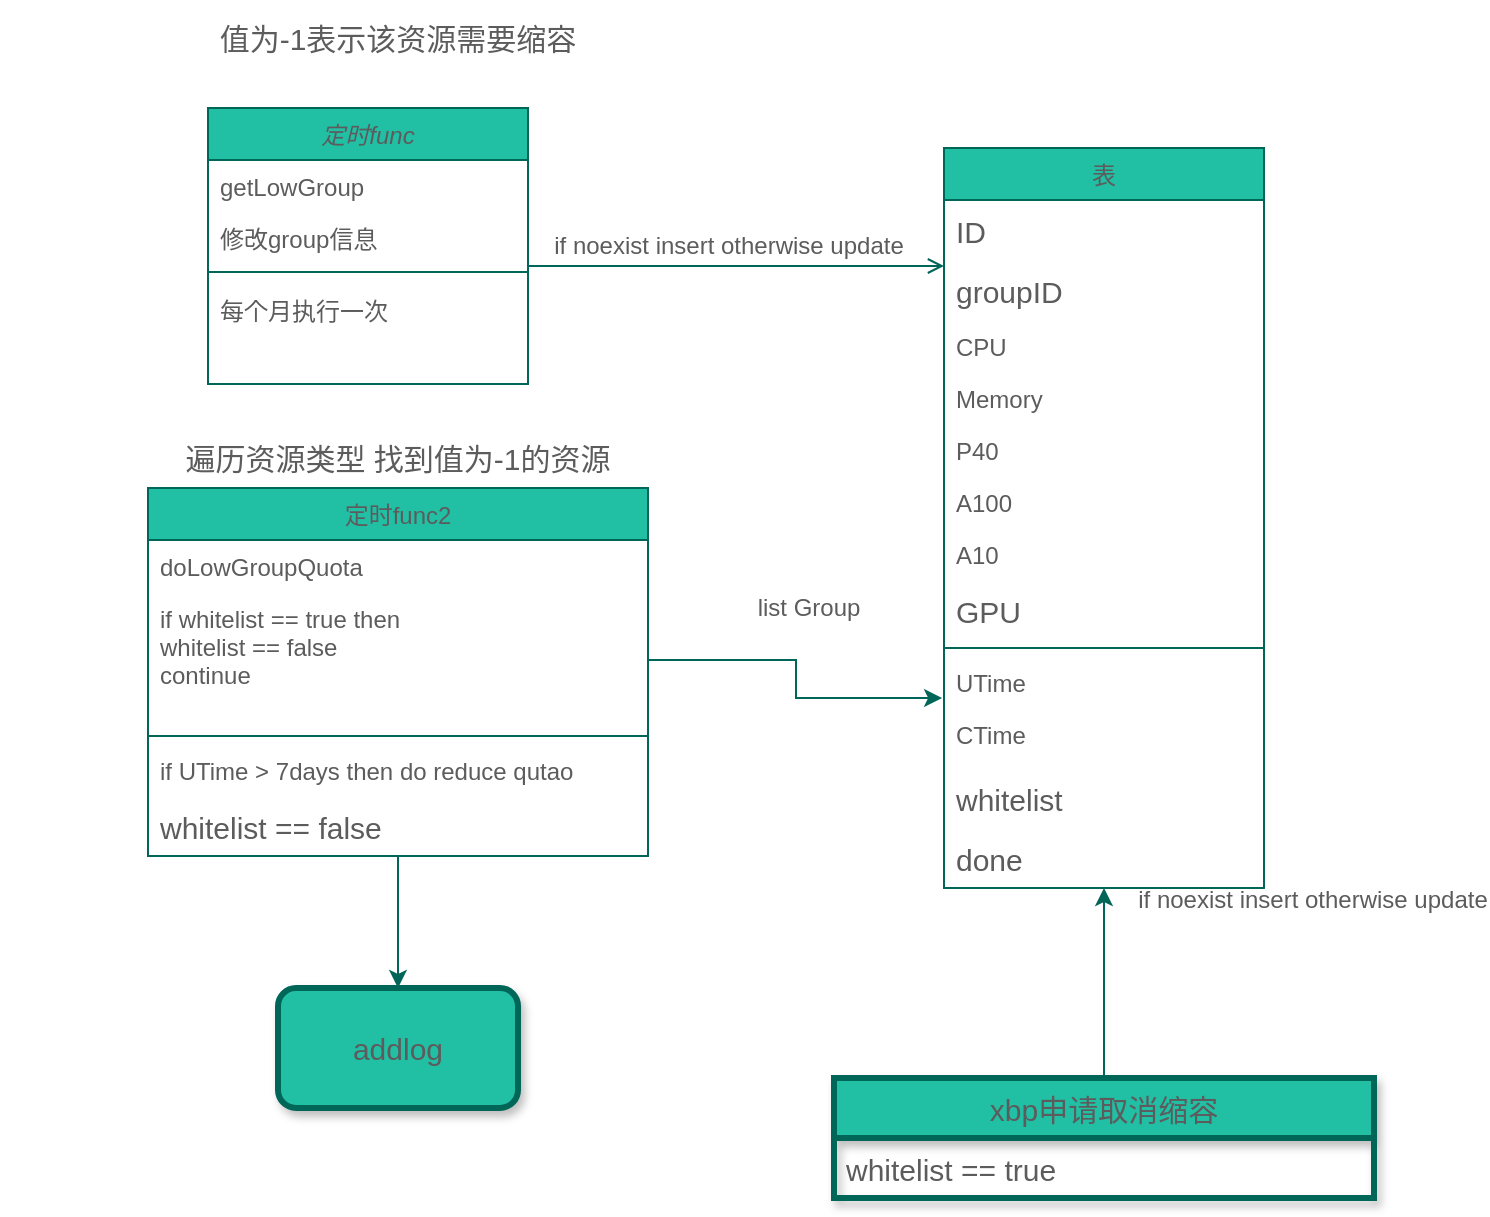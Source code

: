 <mxfile version="16.4.7" type="github">
  <diagram id="C5RBs43oDa-KdzZeNtuy" name="Page-1">
    <mxGraphModel dx="1426" dy="792" grid="1" gridSize="10" guides="1" tooltips="1" connect="1" arrows="1" fold="1" page="1" pageScale="1" pageWidth="827" pageHeight="1169" math="0" shadow="0">
      <root>
        <mxCell id="WIyWlLk6GJQsqaUBKTNV-0" />
        <mxCell id="WIyWlLk6GJQsqaUBKTNV-1" parent="WIyWlLk6GJQsqaUBKTNV-0" />
        <mxCell id="zkfFHV4jXpPFQw0GAbJ--0" value="定时func" style="swimlane;fontStyle=2;align=center;verticalAlign=top;childLayout=stackLayout;horizontal=1;startSize=26;horizontalStack=0;resizeParent=1;resizeLast=0;collapsible=1;marginBottom=0;rounded=0;shadow=0;strokeWidth=1;fillColor=#21C0A5;strokeColor=#006658;fontColor=#5C5C5C;" parent="WIyWlLk6GJQsqaUBKTNV-1" vertex="1">
          <mxGeometry x="140" y="100" width="160" height="138" as="geometry">
            <mxRectangle x="230" y="140" width="160" height="26" as="alternateBounds" />
          </mxGeometry>
        </mxCell>
        <mxCell id="zkfFHV4jXpPFQw0GAbJ--1" value="getLowGroup" style="text;align=left;verticalAlign=top;spacingLeft=4;spacingRight=4;overflow=hidden;rotatable=0;points=[[0,0.5],[1,0.5]];portConstraint=eastwest;fontColor=#5C5C5C;" parent="zkfFHV4jXpPFQw0GAbJ--0" vertex="1">
          <mxGeometry y="26" width="160" height="26" as="geometry" />
        </mxCell>
        <mxCell id="zkfFHV4jXpPFQw0GAbJ--2" value="修改group信息" style="text;align=left;verticalAlign=top;spacingLeft=4;spacingRight=4;overflow=hidden;rotatable=0;points=[[0,0.5],[1,0.5]];portConstraint=eastwest;rounded=0;shadow=0;html=0;fontColor=#5C5C5C;" parent="zkfFHV4jXpPFQw0GAbJ--0" vertex="1">
          <mxGeometry y="52" width="160" height="26" as="geometry" />
        </mxCell>
        <mxCell id="zkfFHV4jXpPFQw0GAbJ--4" value="" style="line;html=1;strokeWidth=1;align=left;verticalAlign=middle;spacingTop=-1;spacingLeft=3;spacingRight=3;rotatable=0;labelPosition=right;points=[];portConstraint=eastwest;fillColor=#21C0A5;strokeColor=#006658;fontColor=#5C5C5C;" parent="zkfFHV4jXpPFQw0GAbJ--0" vertex="1">
          <mxGeometry y="78" width="160" height="8" as="geometry" />
        </mxCell>
        <mxCell id="N8AzB78ubyJzTw7mfmDZ-39" value="每个月执行一次" style="text;strokeColor=none;fillColor=none;align=left;verticalAlign=middle;spacingLeft=4;spacingRight=4;overflow=hidden;points=[[0,0.5],[1,0.5]];portConstraint=eastwest;rotatable=0;rounded=0;shadow=1;sketch=0;fontColor=#5C5C5C;startSize=40;" vertex="1" parent="zkfFHV4jXpPFQw0GAbJ--0">
          <mxGeometry y="86" width="160" height="30" as="geometry" />
        </mxCell>
        <mxCell id="N8AzB78ubyJzTw7mfmDZ-57" value="" style="edgeStyle=orthogonalEdgeStyle;curved=0;rounded=1;sketch=0;orthogonalLoop=1;jettySize=auto;html=1;fontSize=15;fontColor=#5C5C5C;startSize=40;strokeColor=#006658;fillColor=#21C0A5;" edge="1" parent="WIyWlLk6GJQsqaUBKTNV-1" source="zkfFHV4jXpPFQw0GAbJ--6" target="N8AzB78ubyJzTw7mfmDZ-55">
          <mxGeometry relative="1" as="geometry" />
        </mxCell>
        <mxCell id="zkfFHV4jXpPFQw0GAbJ--6" value="定时func2" style="swimlane;fontStyle=0;align=center;verticalAlign=top;childLayout=stackLayout;horizontal=1;startSize=26;horizontalStack=0;resizeParent=1;resizeLast=0;collapsible=1;marginBottom=0;rounded=0;shadow=0;strokeWidth=1;fillColor=#21C0A5;strokeColor=#006658;fontColor=#5C5C5C;" parent="WIyWlLk6GJQsqaUBKTNV-1" vertex="1">
          <mxGeometry x="110" y="290" width="250" height="184" as="geometry">
            <mxRectangle x="130" y="380" width="160" height="26" as="alternateBounds" />
          </mxGeometry>
        </mxCell>
        <mxCell id="zkfFHV4jXpPFQw0GAbJ--7" value="doLowGroupQuota" style="text;align=left;verticalAlign=top;spacingLeft=4;spacingRight=4;overflow=hidden;rotatable=0;points=[[0,0.5],[1,0.5]];portConstraint=eastwest;fontColor=#5C5C5C;" parent="zkfFHV4jXpPFQw0GAbJ--6" vertex="1">
          <mxGeometry y="26" width="250" height="26" as="geometry" />
        </mxCell>
        <mxCell id="zkfFHV4jXpPFQw0GAbJ--8" value="if whitelist == true then&#xa;whitelist == false&#xa;continue" style="text;align=left;verticalAlign=top;spacingLeft=4;spacingRight=4;overflow=hidden;rotatable=0;points=[[0,0.5],[1,0.5]];portConstraint=eastwest;rounded=0;shadow=0;html=0;fontColor=#5C5C5C;" parent="zkfFHV4jXpPFQw0GAbJ--6" vertex="1">
          <mxGeometry y="52" width="250" height="68" as="geometry" />
        </mxCell>
        <mxCell id="zkfFHV4jXpPFQw0GAbJ--9" value="" style="line;html=1;strokeWidth=1;align=left;verticalAlign=middle;spacingTop=-1;spacingLeft=3;spacingRight=3;rotatable=0;labelPosition=right;points=[];portConstraint=eastwest;fillColor=#21C0A5;strokeColor=#006658;fontColor=#5C5C5C;" parent="zkfFHV4jXpPFQw0GAbJ--6" vertex="1">
          <mxGeometry y="120" width="250" height="8" as="geometry" />
        </mxCell>
        <mxCell id="zkfFHV4jXpPFQw0GAbJ--11" value="if UTime &gt; 7days then do reduce qutao" style="text;align=left;verticalAlign=top;spacingLeft=4;spacingRight=4;overflow=hidden;rotatable=0;points=[[0,0.5],[1,0.5]];portConstraint=eastwest;fontColor=#5C5C5C;" parent="zkfFHV4jXpPFQw0GAbJ--6" vertex="1">
          <mxGeometry y="128" width="250" height="26" as="geometry" />
        </mxCell>
        <mxCell id="N8AzB78ubyJzTw7mfmDZ-42" value="whitelist == false" style="text;strokeColor=none;fillColor=none;align=left;verticalAlign=middle;spacingLeft=4;spacingRight=4;overflow=hidden;points=[[0,0.5],[1,0.5]];portConstraint=eastwest;rotatable=0;rounded=0;shadow=1;sketch=0;fontSize=15;fontColor=#5C5C5C;startSize=40;" vertex="1" parent="zkfFHV4jXpPFQw0GAbJ--6">
          <mxGeometry y="154" width="250" height="30" as="geometry" />
        </mxCell>
        <mxCell id="zkfFHV4jXpPFQw0GAbJ--17" value="表" style="swimlane;fontStyle=0;align=center;verticalAlign=top;childLayout=stackLayout;horizontal=1;startSize=26;horizontalStack=0;resizeParent=1;resizeLast=0;collapsible=1;marginBottom=0;rounded=0;shadow=0;strokeWidth=1;fillColor=#21C0A5;strokeColor=#006658;fontColor=#5C5C5C;" parent="WIyWlLk6GJQsqaUBKTNV-1" vertex="1">
          <mxGeometry x="508" y="120" width="160" height="370" as="geometry">
            <mxRectangle x="508" y="120" width="160" height="26" as="alternateBounds" />
          </mxGeometry>
        </mxCell>
        <mxCell id="N8AzB78ubyJzTw7mfmDZ-49" value="ID" style="text;strokeColor=none;fillColor=none;align=left;verticalAlign=middle;spacingLeft=4;spacingRight=4;overflow=hidden;points=[[0,0.5],[1,0.5]];portConstraint=eastwest;rotatable=0;rounded=0;shadow=1;sketch=0;fontSize=15;fontColor=#5C5C5C;startSize=40;" vertex="1" parent="zkfFHV4jXpPFQw0GAbJ--17">
          <mxGeometry y="26" width="160" height="30" as="geometry" />
        </mxCell>
        <mxCell id="N8AzB78ubyJzTw7mfmDZ-40" value="groupID" style="text;strokeColor=none;fillColor=none;align=left;verticalAlign=middle;spacingLeft=4;spacingRight=4;overflow=hidden;points=[[0,0.5],[1,0.5]];portConstraint=eastwest;rotatable=0;rounded=0;shadow=1;sketch=0;fontSize=15;fontColor=#5C5C5C;startSize=40;" vertex="1" parent="zkfFHV4jXpPFQw0GAbJ--17">
          <mxGeometry y="56" width="160" height="30" as="geometry" />
        </mxCell>
        <mxCell id="zkfFHV4jXpPFQw0GAbJ--18" value="CPU" style="text;align=left;verticalAlign=top;spacingLeft=4;spacingRight=4;overflow=hidden;rotatable=0;points=[[0,0.5],[1,0.5]];portConstraint=eastwest;fontColor=#5C5C5C;" parent="zkfFHV4jXpPFQw0GAbJ--17" vertex="1">
          <mxGeometry y="86" width="160" height="26" as="geometry" />
        </mxCell>
        <mxCell id="zkfFHV4jXpPFQw0GAbJ--19" value="Memory" style="text;align=left;verticalAlign=top;spacingLeft=4;spacingRight=4;overflow=hidden;rotatable=0;points=[[0,0.5],[1,0.5]];portConstraint=eastwest;rounded=0;shadow=0;html=0;fontColor=#5C5C5C;" parent="zkfFHV4jXpPFQw0GAbJ--17" vertex="1">
          <mxGeometry y="112" width="160" height="26" as="geometry" />
        </mxCell>
        <mxCell id="zkfFHV4jXpPFQw0GAbJ--20" value="P40" style="text;align=left;verticalAlign=top;spacingLeft=4;spacingRight=4;overflow=hidden;rotatable=0;points=[[0,0.5],[1,0.5]];portConstraint=eastwest;rounded=0;shadow=0;html=0;fontColor=#5C5C5C;" parent="zkfFHV4jXpPFQw0GAbJ--17" vertex="1">
          <mxGeometry y="138" width="160" height="26" as="geometry" />
        </mxCell>
        <mxCell id="zkfFHV4jXpPFQw0GAbJ--21" value="A100" style="text;align=left;verticalAlign=top;spacingLeft=4;spacingRight=4;overflow=hidden;rotatable=0;points=[[0,0.5],[1,0.5]];portConstraint=eastwest;rounded=0;shadow=0;html=0;fontColor=#5C5C5C;" parent="zkfFHV4jXpPFQw0GAbJ--17" vertex="1">
          <mxGeometry y="164" width="160" height="26" as="geometry" />
        </mxCell>
        <mxCell id="zkfFHV4jXpPFQw0GAbJ--22" value="A10" style="text;align=left;verticalAlign=top;spacingLeft=4;spacingRight=4;overflow=hidden;rotatable=0;points=[[0,0.5],[1,0.5]];portConstraint=eastwest;rounded=0;shadow=0;html=0;fontColor=#5C5C5C;" parent="zkfFHV4jXpPFQw0GAbJ--17" vertex="1">
          <mxGeometry y="190" width="160" height="26" as="geometry" />
        </mxCell>
        <mxCell id="N8AzB78ubyJzTw7mfmDZ-41" value="GPU" style="text;strokeColor=none;fillColor=none;align=left;verticalAlign=middle;spacingLeft=4;spacingRight=4;overflow=hidden;points=[[0,0.5],[1,0.5]];portConstraint=eastwest;rotatable=0;rounded=0;shadow=1;sketch=0;fontSize=15;fontColor=#5C5C5C;startSize=40;" vertex="1" parent="zkfFHV4jXpPFQw0GAbJ--17">
          <mxGeometry y="216" width="160" height="30" as="geometry" />
        </mxCell>
        <mxCell id="zkfFHV4jXpPFQw0GAbJ--23" value="" style="line;html=1;strokeWidth=1;align=left;verticalAlign=middle;spacingTop=-1;spacingLeft=3;spacingRight=3;rotatable=0;labelPosition=right;points=[];portConstraint=eastwest;fillColor=#21C0A5;strokeColor=#006658;fontColor=#5C5C5C;" parent="zkfFHV4jXpPFQw0GAbJ--17" vertex="1">
          <mxGeometry y="246" width="160" height="8" as="geometry" />
        </mxCell>
        <mxCell id="zkfFHV4jXpPFQw0GAbJ--24" value="UTime" style="text;align=left;verticalAlign=top;spacingLeft=4;spacingRight=4;overflow=hidden;rotatable=0;points=[[0,0.5],[1,0.5]];portConstraint=eastwest;fontColor=#5C5C5C;" parent="zkfFHV4jXpPFQw0GAbJ--17" vertex="1">
          <mxGeometry y="254" width="160" height="26" as="geometry" />
        </mxCell>
        <mxCell id="zkfFHV4jXpPFQw0GAbJ--25" value="CTime" style="text;align=left;verticalAlign=top;spacingLeft=4;spacingRight=4;overflow=hidden;rotatable=0;points=[[0,0.5],[1,0.5]];portConstraint=eastwest;fontColor=#5C5C5C;" parent="zkfFHV4jXpPFQw0GAbJ--17" vertex="1">
          <mxGeometry y="280" width="160" height="30" as="geometry" />
        </mxCell>
        <mxCell id="N8AzB78ubyJzTw7mfmDZ-38" value="whitelist" style="text;strokeColor=none;fillColor=none;align=left;verticalAlign=middle;spacingLeft=4;spacingRight=4;overflow=hidden;points=[[0,0.5],[1,0.5]];portConstraint=eastwest;rotatable=0;rounded=0;shadow=1;sketch=0;fontColor=#5C5C5C;startSize=40;fontSize=15;strokeWidth=3;" vertex="1" parent="zkfFHV4jXpPFQw0GAbJ--17">
          <mxGeometry y="310" width="160" height="30" as="geometry" />
        </mxCell>
        <mxCell id="N8AzB78ubyJzTw7mfmDZ-59" value="done" style="text;strokeColor=none;fillColor=none;align=left;verticalAlign=middle;spacingLeft=4;spacingRight=4;overflow=hidden;points=[[0,0.5],[1,0.5]];portConstraint=eastwest;rotatable=0;rounded=0;shadow=1;sketch=0;fontSize=15;fontColor=#5C5C5C;startSize=40;" vertex="1" parent="zkfFHV4jXpPFQw0GAbJ--17">
          <mxGeometry y="340" width="160" height="30" as="geometry" />
        </mxCell>
        <mxCell id="zkfFHV4jXpPFQw0GAbJ--26" value="" style="endArrow=open;shadow=0;strokeWidth=1;rounded=0;endFill=1;edgeStyle=elbowEdgeStyle;elbow=vertical;strokeColor=#006658;fontColor=#5C5C5C;" parent="WIyWlLk6GJQsqaUBKTNV-1" source="zkfFHV4jXpPFQw0GAbJ--0" target="zkfFHV4jXpPFQw0GAbJ--17" edge="1">
          <mxGeometry x="0.5" y="41" relative="1" as="geometry">
            <mxPoint x="380" y="192" as="sourcePoint" />
            <mxPoint x="540" y="192" as="targetPoint" />
            <mxPoint x="-40" y="32" as="offset" />
          </mxGeometry>
        </mxCell>
        <mxCell id="zkfFHV4jXpPFQw0GAbJ--29" value="&lt;div&gt;if noexist insert otherwise update &lt;br&gt;&lt;/div&gt;" style="text;html=1;resizable=0;points=[];;align=center;verticalAlign=middle;labelBackgroundColor=none;rounded=0;shadow=0;strokeWidth=1;fontSize=12;fontColor=#5C5C5C;" parent="zkfFHV4jXpPFQw0GAbJ--26" vertex="1" connectable="0">
          <mxGeometry x="0.5" y="49" relative="1" as="geometry">
            <mxPoint x="-56" y="39" as="offset" />
          </mxGeometry>
        </mxCell>
        <mxCell id="N8AzB78ubyJzTw7mfmDZ-1" style="edgeStyle=orthogonalEdgeStyle;rounded=0;orthogonalLoop=1;jettySize=auto;html=1;entryX=-0.006;entryY=0.808;entryDx=0;entryDy=0;entryPerimeter=0;strokeColor=#006658;fontColor=#5C5C5C;" edge="1" parent="WIyWlLk6GJQsqaUBKTNV-1" source="zkfFHV4jXpPFQw0GAbJ--8" target="zkfFHV4jXpPFQw0GAbJ--24">
          <mxGeometry relative="1" as="geometry" />
        </mxCell>
        <mxCell id="N8AzB78ubyJzTw7mfmDZ-2" value="list Group" style="text;html=1;align=center;verticalAlign=middle;resizable=0;points=[];autosize=1;strokeColor=none;fillColor=none;fontColor=#5C5C5C;" vertex="1" parent="WIyWlLk6GJQsqaUBKTNV-1">
          <mxGeometry x="405" y="340" width="70" height="20" as="geometry" />
        </mxCell>
        <mxCell id="N8AzB78ubyJzTw7mfmDZ-47" value="" style="edgeStyle=orthogonalEdgeStyle;curved=0;rounded=1;sketch=0;orthogonalLoop=1;jettySize=auto;html=1;fontSize=15;fontColor=#5C5C5C;startSize=40;strokeColor=#006658;fillColor=#21C0A5;entryX=0.5;entryY=1;entryDx=0;entryDy=0;" edge="1" parent="WIyWlLk6GJQsqaUBKTNV-1" source="N8AzB78ubyJzTw7mfmDZ-43" target="zkfFHV4jXpPFQw0GAbJ--17">
          <mxGeometry relative="1" as="geometry" />
        </mxCell>
        <mxCell id="N8AzB78ubyJzTw7mfmDZ-43" value="xbp申请取消缩容" style="swimlane;fontStyle=0;childLayout=stackLayout;horizontal=1;startSize=30;horizontalStack=0;resizeParent=1;resizeParentMax=0;resizeLast=0;collapsible=1;marginBottom=0;rounded=0;shadow=1;sketch=0;fontSize=15;fontColor=#5C5C5C;strokeColor=#006658;strokeWidth=3;fillColor=#21C0A5;" vertex="1" parent="WIyWlLk6GJQsqaUBKTNV-1">
          <mxGeometry x="453" y="585" width="270" height="60" as="geometry" />
        </mxCell>
        <mxCell id="N8AzB78ubyJzTw7mfmDZ-44" value="whitelist == true" style="text;strokeColor=none;fillColor=none;align=left;verticalAlign=middle;spacingLeft=4;spacingRight=4;overflow=hidden;points=[[0,0.5],[1,0.5]];portConstraint=eastwest;rotatable=0;rounded=0;shadow=1;sketch=0;fontSize=15;fontColor=#5C5C5C;startSize=40;" vertex="1" parent="N8AzB78ubyJzTw7mfmDZ-43">
          <mxGeometry y="30" width="270" height="30" as="geometry" />
        </mxCell>
        <mxCell id="N8AzB78ubyJzTw7mfmDZ-48" value="值为-1表示该资源需要缩容" style="text;html=1;strokeColor=none;fillColor=none;align=center;verticalAlign=middle;whiteSpace=wrap;rounded=0;shadow=1;sketch=0;fontSize=15;fontColor=#5C5C5C;startSize=40;" vertex="1" parent="WIyWlLk6GJQsqaUBKTNV-1">
          <mxGeometry x="40" y="50" width="390" height="30" as="geometry" />
        </mxCell>
        <mxCell id="N8AzB78ubyJzTw7mfmDZ-52" value="遍历资源类型 找到值为-1的资源" style="text;html=1;strokeColor=none;fillColor=none;align=center;verticalAlign=middle;whiteSpace=wrap;rounded=0;shadow=1;sketch=0;fontSize=15;fontColor=#5C5C5C;startSize=40;" vertex="1" parent="WIyWlLk6GJQsqaUBKTNV-1">
          <mxGeometry x="120" y="260" width="230" height="30" as="geometry" />
        </mxCell>
        <mxCell id="N8AzB78ubyJzTw7mfmDZ-55" value="addlog" style="rounded=1;whiteSpace=wrap;html=1;shadow=1;sketch=0;fontSize=15;fontColor=#5C5C5C;startSize=40;strokeColor=#006658;strokeWidth=3;fillColor=#21C0A5;" vertex="1" parent="WIyWlLk6GJQsqaUBKTNV-1">
          <mxGeometry x="175" y="540" width="120" height="60" as="geometry" />
        </mxCell>
        <mxCell id="N8AzB78ubyJzTw7mfmDZ-58" value="&lt;div&gt;if noexist insert otherwise update &lt;br&gt;&lt;/div&gt;" style="text;html=1;resizable=0;points=[];;align=center;verticalAlign=middle;labelBackgroundColor=none;rounded=0;shadow=0;strokeWidth=1;fontSize=12;fontColor=#5C5C5C;" vertex="1" connectable="0" parent="WIyWlLk6GJQsqaUBKTNV-1">
          <mxGeometry x="668" y="430" as="geometry">
            <mxPoint x="24" y="66" as="offset" />
          </mxGeometry>
        </mxCell>
      </root>
    </mxGraphModel>
  </diagram>
</mxfile>
